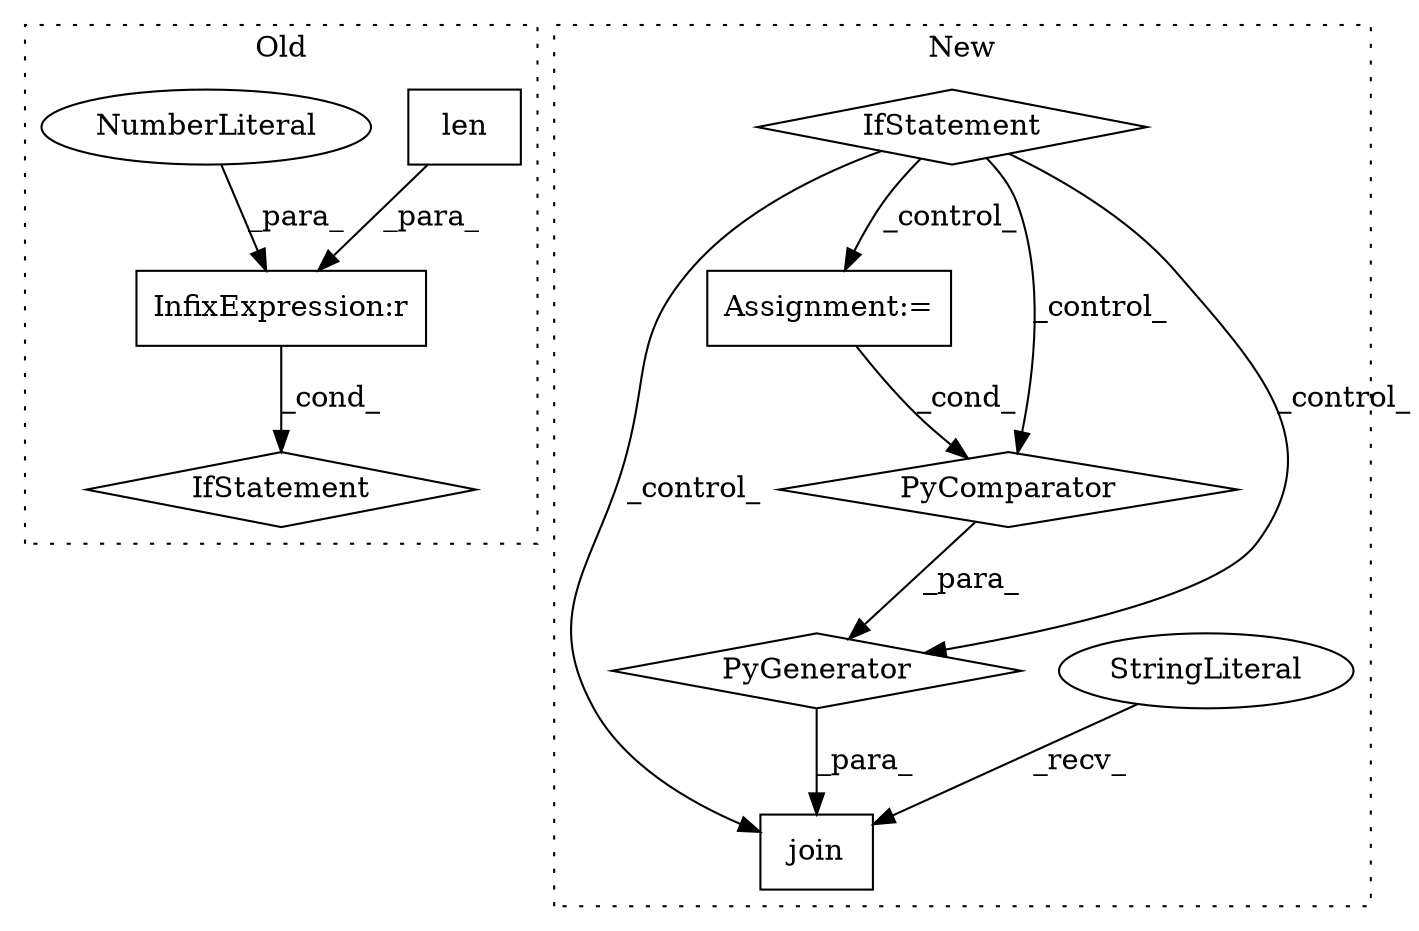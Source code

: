 digraph G {
subgraph cluster0 {
1 [label="len" a="32" s="1668,1684" l="4,1" shape="box"];
4 [label="InfixExpression:r" a="27" s="1685" l="3" shape="box"];
5 [label="IfStatement" a="25" s="1664,1689" l="4,2" shape="diamond"];
6 [label="NumberLiteral" a="34" s="1688" l="1" shape="ellipse"];
label = "Old";
style="dotted";
}
subgraph cluster1 {
2 [label="join" a="32" s="1819,2035" l="16,-3" shape="box"];
3 [label="StringLiteral" a="45" s="1814" l="4" shape="ellipse"];
7 [label="Assignment:=" a="7" s="1931" l="98" shape="box"];
8 [label="PyComparator" a="113" s="1931" l="98" shape="diamond"];
9 [label="PyGenerator" a="107" s="1835" l="200" shape="diamond"];
10 [label="IfStatement" a="25" s="1764,1790" l="4,2" shape="diamond"];
label = "New";
style="dotted";
}
1 -> 4 [label="_para_"];
3 -> 2 [label="_recv_"];
4 -> 5 [label="_cond_"];
6 -> 4 [label="_para_"];
7 -> 8 [label="_cond_"];
8 -> 9 [label="_para_"];
9 -> 2 [label="_para_"];
10 -> 7 [label="_control_"];
10 -> 2 [label="_control_"];
10 -> 9 [label="_control_"];
10 -> 8 [label="_control_"];
}